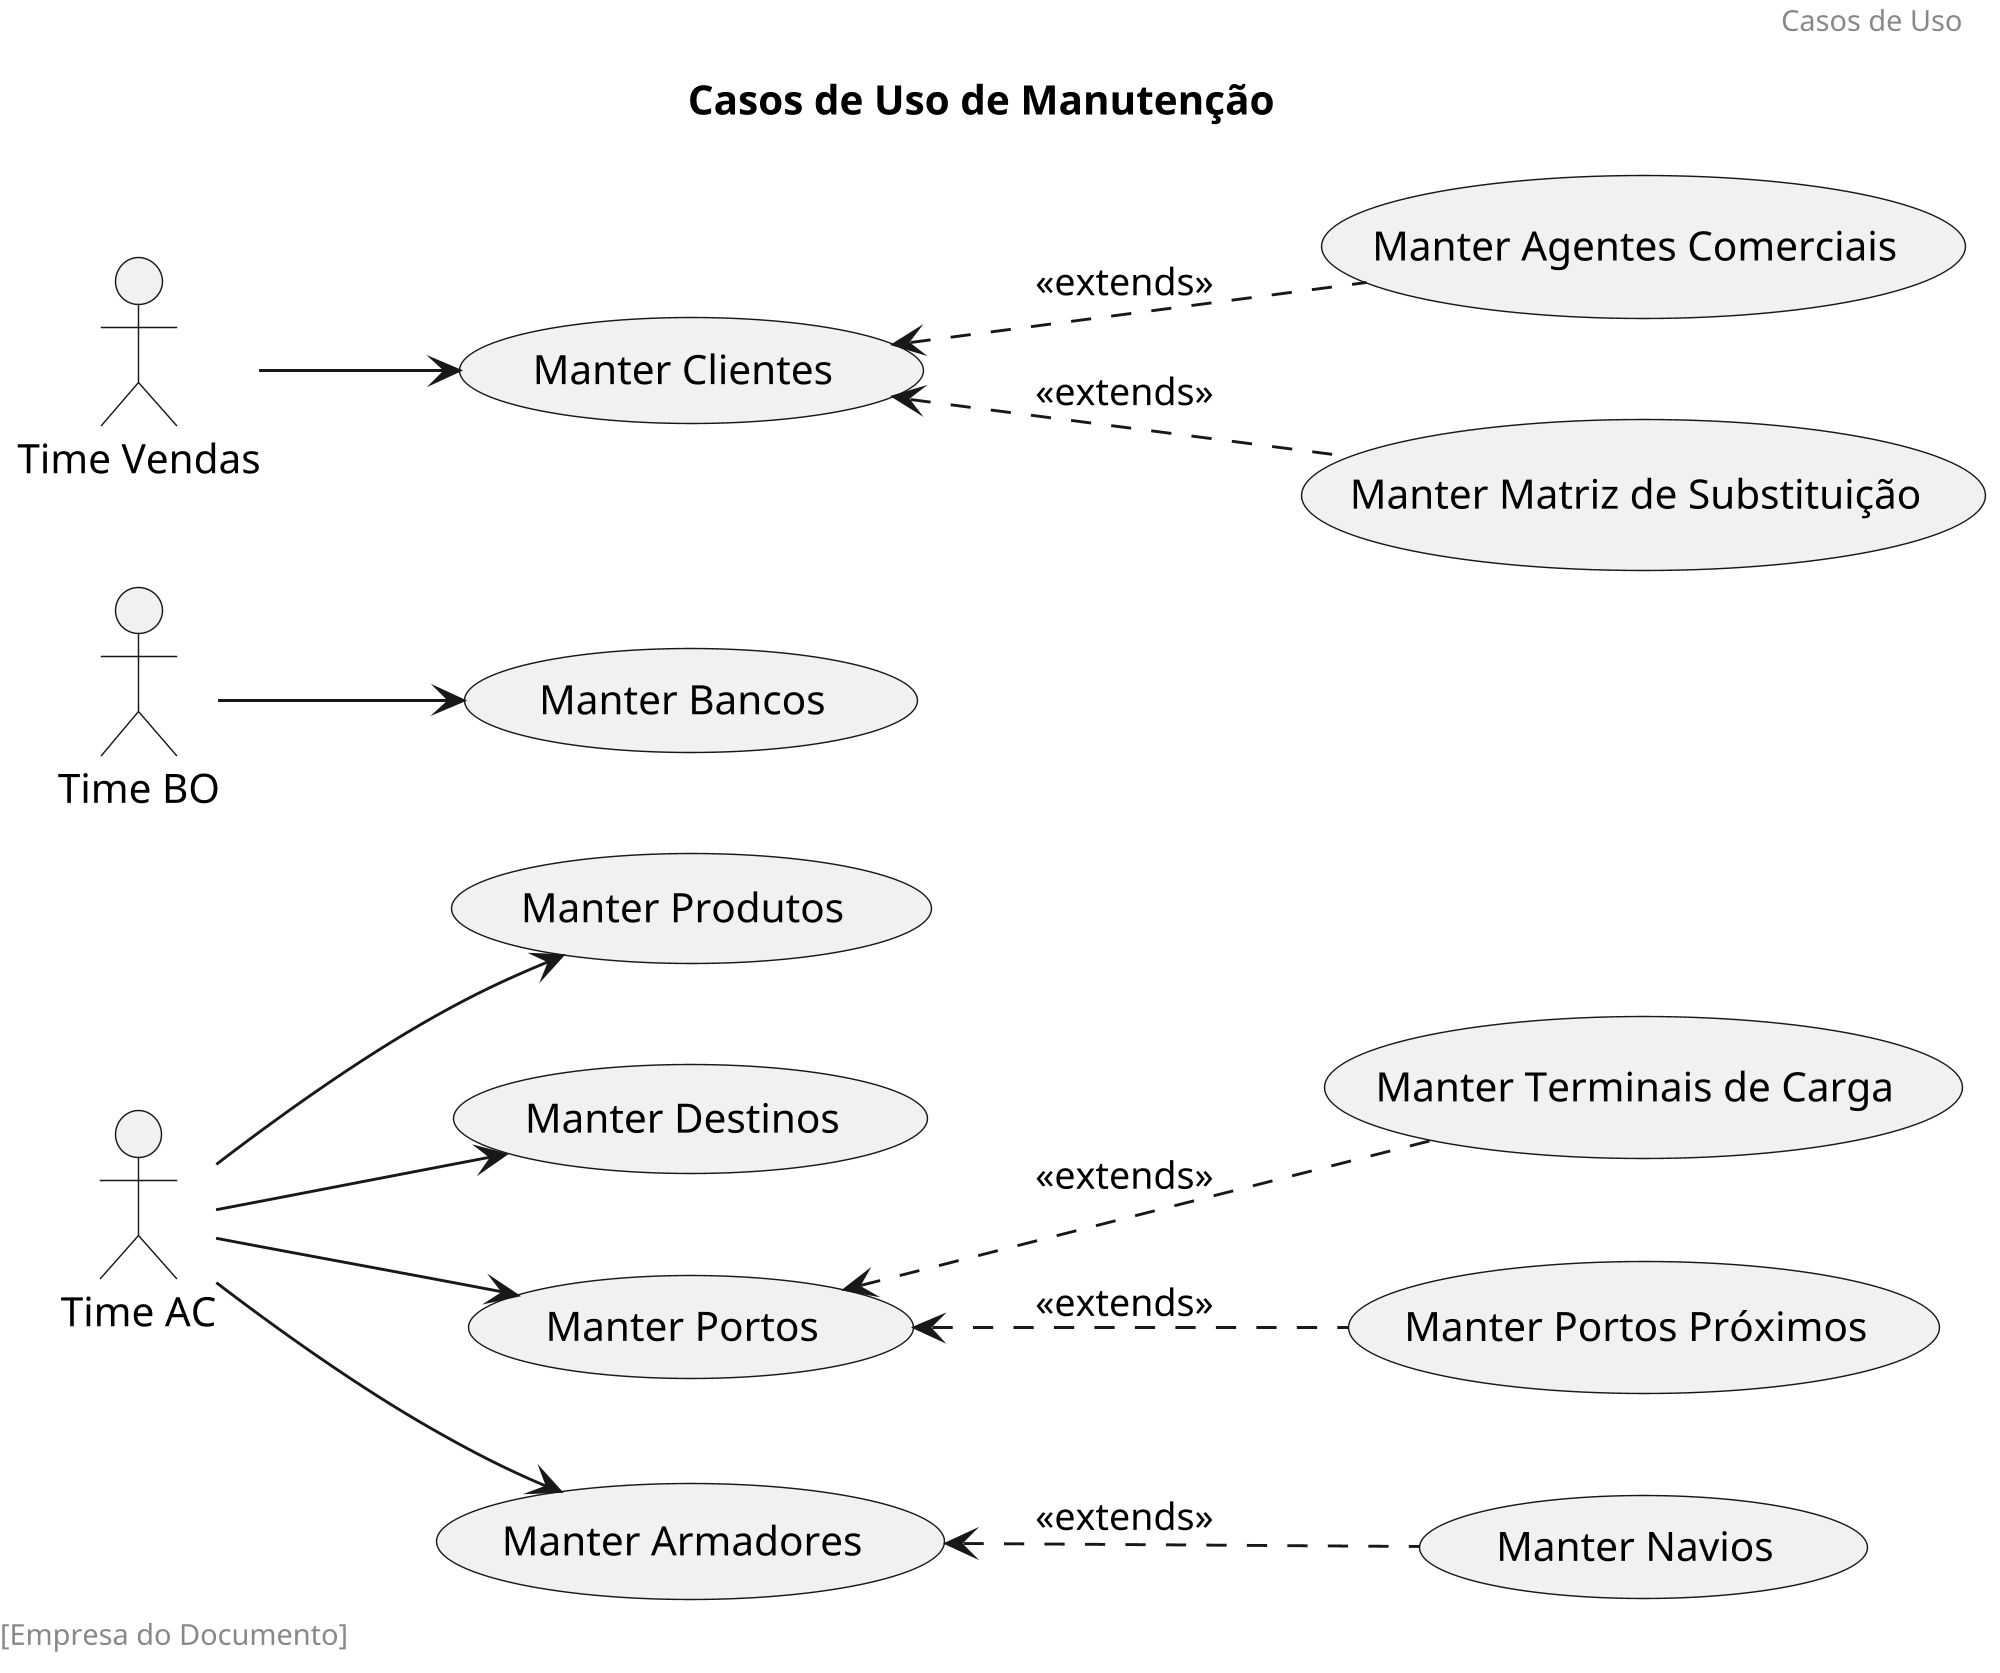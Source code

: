 @startuml casos_de_uso_manutencao
left to right direction

scale 2000 width
header Casos de Uso
left footer [Empresa do Documento]
title Casos de Uso de Manutenção

:Time AC: as ac
:Time BO: as bo
:Time Vendas: as vendas

ac --> (Manter Produtos)
ac --> (Manter Destinos)
ac --> (Manter Portos)
ac --> (Manter Armadores)

bo --> (Manter Bancos)

vendas --> (Manter Clientes)

(Manter Armadores) <.. (Manter Navios) : <<extends>>
(Manter Portos) <.. (Manter Terminais de Carga) : <<extends>>
(Manter Portos) <.. (Manter Portos Próximos) : <<extends>>

(Manter Clientes) <.. (Manter Agentes Comerciais): <<extends>>
(Manter Clientes) <.. (Manter Matriz de Substituição): <<extends>>


@enduml
